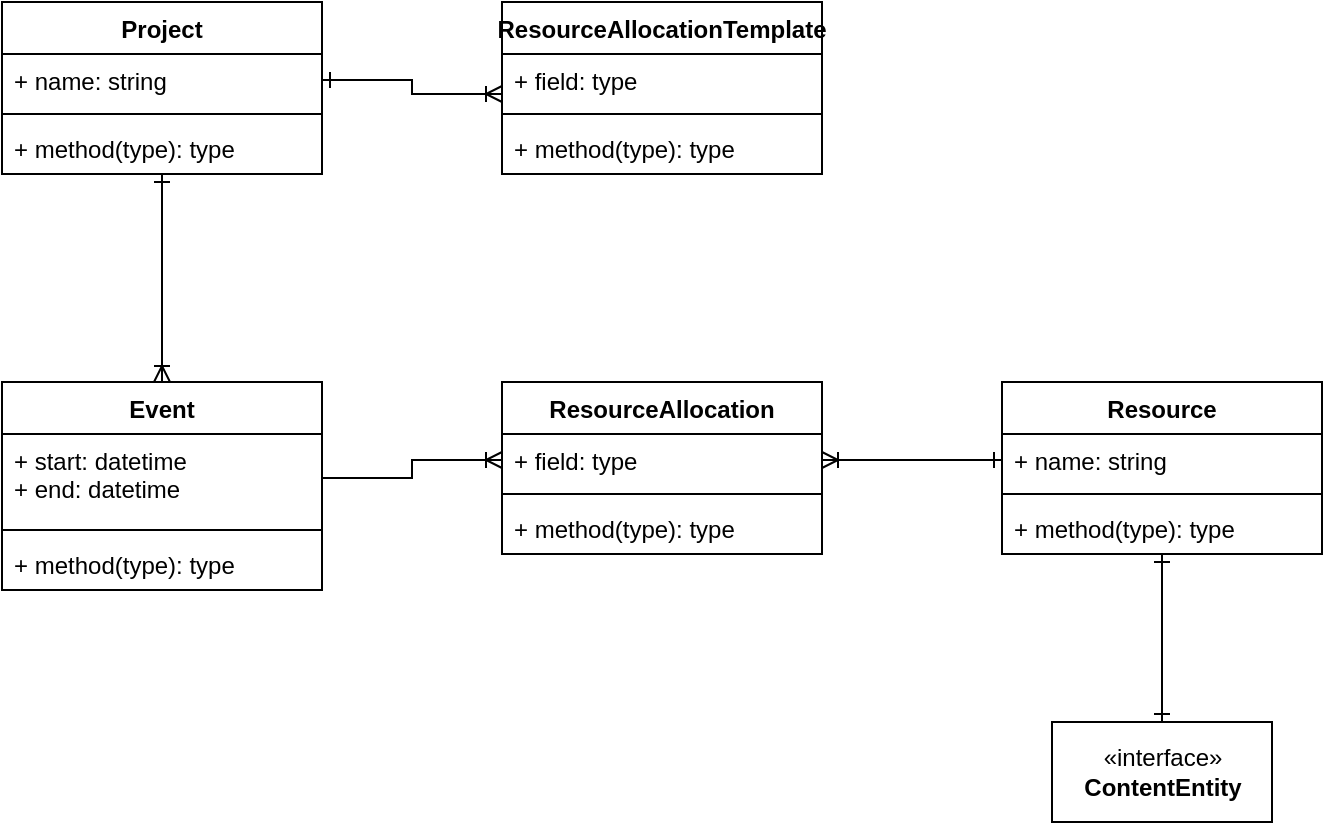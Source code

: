 <mxfile version="13.10.0" type="github">
  <diagram id="fjUCOubWknDg_Pkr6F2H" name="Page-1">
    <mxGraphModel dx="1102" dy="574" grid="1" gridSize="10" guides="1" tooltips="1" connect="1" arrows="1" fold="1" page="1" pageScale="1" pageWidth="850" pageHeight="1100" math="0" shadow="0">
      <root>
        <mxCell id="0" />
        <mxCell id="1" parent="0" />
        <mxCell id="8oBr74GIgmvdzLZzDC9t-1" value="Event" style="swimlane;fontStyle=1;align=center;verticalAlign=top;childLayout=stackLayout;horizontal=1;startSize=26;horizontalStack=0;resizeParent=1;resizeParentMax=0;resizeLast=0;collapsible=1;marginBottom=0;" vertex="1" parent="1">
          <mxGeometry x="120" y="230" width="160" height="104" as="geometry" />
        </mxCell>
        <mxCell id="8oBr74GIgmvdzLZzDC9t-2" value="+ start: datetime&#xa;+ end: datetime&#xa;" style="text;strokeColor=none;fillColor=none;align=left;verticalAlign=top;spacingLeft=4;spacingRight=4;overflow=hidden;rotatable=0;points=[[0,0.5],[1,0.5]];portConstraint=eastwest;" vertex="1" parent="8oBr74GIgmvdzLZzDC9t-1">
          <mxGeometry y="26" width="160" height="44" as="geometry" />
        </mxCell>
        <mxCell id="8oBr74GIgmvdzLZzDC9t-3" value="" style="line;strokeWidth=1;fillColor=none;align=left;verticalAlign=middle;spacingTop=-1;spacingLeft=3;spacingRight=3;rotatable=0;labelPosition=right;points=[];portConstraint=eastwest;" vertex="1" parent="8oBr74GIgmvdzLZzDC9t-1">
          <mxGeometry y="70" width="160" height="8" as="geometry" />
        </mxCell>
        <mxCell id="8oBr74GIgmvdzLZzDC9t-4" value="+ method(type): type" style="text;strokeColor=none;fillColor=none;align=left;verticalAlign=top;spacingLeft=4;spacingRight=4;overflow=hidden;rotatable=0;points=[[0,0.5],[1,0.5]];portConstraint=eastwest;" vertex="1" parent="8oBr74GIgmvdzLZzDC9t-1">
          <mxGeometry y="78" width="160" height="26" as="geometry" />
        </mxCell>
        <mxCell id="8oBr74GIgmvdzLZzDC9t-26" style="edgeStyle=orthogonalEdgeStyle;rounded=0;orthogonalLoop=1;jettySize=auto;html=1;entryX=0.5;entryY=0;entryDx=0;entryDy=0;startArrow=ERone;startFill=0;endArrow=ERone;endFill=0;" edge="1" parent="1" source="8oBr74GIgmvdzLZzDC9t-5" target="8oBr74GIgmvdzLZzDC9t-25">
          <mxGeometry relative="1" as="geometry" />
        </mxCell>
        <mxCell id="8oBr74GIgmvdzLZzDC9t-5" value="Resource" style="swimlane;fontStyle=1;align=center;verticalAlign=top;childLayout=stackLayout;horizontal=1;startSize=26;horizontalStack=0;resizeParent=1;resizeParentMax=0;resizeLast=0;collapsible=1;marginBottom=0;" vertex="1" parent="1">
          <mxGeometry x="620" y="230" width="160" height="86" as="geometry" />
        </mxCell>
        <mxCell id="8oBr74GIgmvdzLZzDC9t-6" value="+ name: string" style="text;strokeColor=none;fillColor=none;align=left;verticalAlign=top;spacingLeft=4;spacingRight=4;overflow=hidden;rotatable=0;points=[[0,0.5],[1,0.5]];portConstraint=eastwest;" vertex="1" parent="8oBr74GIgmvdzLZzDC9t-5">
          <mxGeometry y="26" width="160" height="26" as="geometry" />
        </mxCell>
        <mxCell id="8oBr74GIgmvdzLZzDC9t-7" value="" style="line;strokeWidth=1;fillColor=none;align=left;verticalAlign=middle;spacingTop=-1;spacingLeft=3;spacingRight=3;rotatable=0;labelPosition=right;points=[];portConstraint=eastwest;" vertex="1" parent="8oBr74GIgmvdzLZzDC9t-5">
          <mxGeometry y="52" width="160" height="8" as="geometry" />
        </mxCell>
        <mxCell id="8oBr74GIgmvdzLZzDC9t-8" value="+ method(type): type" style="text;strokeColor=none;fillColor=none;align=left;verticalAlign=top;spacingLeft=4;spacingRight=4;overflow=hidden;rotatable=0;points=[[0,0.5],[1,0.5]];portConstraint=eastwest;" vertex="1" parent="8oBr74GIgmvdzLZzDC9t-5">
          <mxGeometry y="60" width="160" height="26" as="geometry" />
        </mxCell>
        <mxCell id="8oBr74GIgmvdzLZzDC9t-9" value="ResourceAllocation" style="swimlane;fontStyle=1;align=center;verticalAlign=top;childLayout=stackLayout;horizontal=1;startSize=26;horizontalStack=0;resizeParent=1;resizeParentMax=0;resizeLast=0;collapsible=1;marginBottom=0;" vertex="1" parent="1">
          <mxGeometry x="370" y="230" width="160" height="86" as="geometry" />
        </mxCell>
        <mxCell id="8oBr74GIgmvdzLZzDC9t-10" value="+ field: type" style="text;strokeColor=none;fillColor=none;align=left;verticalAlign=top;spacingLeft=4;spacingRight=4;overflow=hidden;rotatable=0;points=[[0,0.5],[1,0.5]];portConstraint=eastwest;" vertex="1" parent="8oBr74GIgmvdzLZzDC9t-9">
          <mxGeometry y="26" width="160" height="26" as="geometry" />
        </mxCell>
        <mxCell id="8oBr74GIgmvdzLZzDC9t-11" value="" style="line;strokeWidth=1;fillColor=none;align=left;verticalAlign=middle;spacingTop=-1;spacingLeft=3;spacingRight=3;rotatable=0;labelPosition=right;points=[];portConstraint=eastwest;" vertex="1" parent="8oBr74GIgmvdzLZzDC9t-9">
          <mxGeometry y="52" width="160" height="8" as="geometry" />
        </mxCell>
        <mxCell id="8oBr74GIgmvdzLZzDC9t-12" value="+ method(type): type" style="text;strokeColor=none;fillColor=none;align=left;verticalAlign=top;spacingLeft=4;spacingRight=4;overflow=hidden;rotatable=0;points=[[0,0.5],[1,0.5]];portConstraint=eastwest;" vertex="1" parent="8oBr74GIgmvdzLZzDC9t-9">
          <mxGeometry y="60" width="160" height="26" as="geometry" />
        </mxCell>
        <mxCell id="8oBr74GIgmvdzLZzDC9t-13" style="edgeStyle=orthogonalEdgeStyle;rounded=0;orthogonalLoop=1;jettySize=auto;html=1;endArrow=ERoneToMany;endFill=0;" edge="1" parent="1" source="8oBr74GIgmvdzLZzDC9t-2" target="8oBr74GIgmvdzLZzDC9t-10">
          <mxGeometry relative="1" as="geometry" />
        </mxCell>
        <mxCell id="8oBr74GIgmvdzLZzDC9t-14" style="edgeStyle=orthogonalEdgeStyle;rounded=0;orthogonalLoop=1;jettySize=auto;html=1;entryX=0;entryY=0.5;entryDx=0;entryDy=0;endArrow=ERone;endFill=0;startArrow=ERoneToMany;startFill=0;" edge="1" parent="1" source="8oBr74GIgmvdzLZzDC9t-10" target="8oBr74GIgmvdzLZzDC9t-6">
          <mxGeometry relative="1" as="geometry" />
        </mxCell>
        <mxCell id="8oBr74GIgmvdzLZzDC9t-19" style="edgeStyle=orthogonalEdgeStyle;rounded=0;orthogonalLoop=1;jettySize=auto;html=1;entryX=0.5;entryY=0;entryDx=0;entryDy=0;startArrow=ERone;startFill=0;endArrow=ERoneToMany;endFill=0;" edge="1" parent="1" source="8oBr74GIgmvdzLZzDC9t-15" target="8oBr74GIgmvdzLZzDC9t-1">
          <mxGeometry relative="1" as="geometry" />
        </mxCell>
        <mxCell id="8oBr74GIgmvdzLZzDC9t-15" value="Project" style="swimlane;fontStyle=1;align=center;verticalAlign=top;childLayout=stackLayout;horizontal=1;startSize=26;horizontalStack=0;resizeParent=1;resizeParentMax=0;resizeLast=0;collapsible=1;marginBottom=0;" vertex="1" parent="1">
          <mxGeometry x="120" y="40" width="160" height="86" as="geometry" />
        </mxCell>
        <mxCell id="8oBr74GIgmvdzLZzDC9t-16" value="+ name: string" style="text;strokeColor=none;fillColor=none;align=left;verticalAlign=top;spacingLeft=4;spacingRight=4;overflow=hidden;rotatable=0;points=[[0,0.5],[1,0.5]];portConstraint=eastwest;" vertex="1" parent="8oBr74GIgmvdzLZzDC9t-15">
          <mxGeometry y="26" width="160" height="26" as="geometry" />
        </mxCell>
        <mxCell id="8oBr74GIgmvdzLZzDC9t-17" value="" style="line;strokeWidth=1;fillColor=none;align=left;verticalAlign=middle;spacingTop=-1;spacingLeft=3;spacingRight=3;rotatable=0;labelPosition=right;points=[];portConstraint=eastwest;" vertex="1" parent="8oBr74GIgmvdzLZzDC9t-15">
          <mxGeometry y="52" width="160" height="8" as="geometry" />
        </mxCell>
        <mxCell id="8oBr74GIgmvdzLZzDC9t-18" value="+ method(type): type" style="text;strokeColor=none;fillColor=none;align=left;verticalAlign=top;spacingLeft=4;spacingRight=4;overflow=hidden;rotatable=0;points=[[0,0.5],[1,0.5]];portConstraint=eastwest;" vertex="1" parent="8oBr74GIgmvdzLZzDC9t-15">
          <mxGeometry y="60" width="160" height="26" as="geometry" />
        </mxCell>
        <mxCell id="8oBr74GIgmvdzLZzDC9t-20" value="ResourceAllocationTemplate" style="swimlane;fontStyle=1;align=center;verticalAlign=top;childLayout=stackLayout;horizontal=1;startSize=26;horizontalStack=0;resizeParent=1;resizeParentMax=0;resizeLast=0;collapsible=1;marginBottom=0;" vertex="1" parent="1">
          <mxGeometry x="370" y="40" width="160" height="86" as="geometry" />
        </mxCell>
        <mxCell id="8oBr74GIgmvdzLZzDC9t-21" value="+ field: type" style="text;strokeColor=none;fillColor=none;align=left;verticalAlign=top;spacingLeft=4;spacingRight=4;overflow=hidden;rotatable=0;points=[[0,0.5],[1,0.5]];portConstraint=eastwest;" vertex="1" parent="8oBr74GIgmvdzLZzDC9t-20">
          <mxGeometry y="26" width="160" height="26" as="geometry" />
        </mxCell>
        <mxCell id="8oBr74GIgmvdzLZzDC9t-22" value="" style="line;strokeWidth=1;fillColor=none;align=left;verticalAlign=middle;spacingTop=-1;spacingLeft=3;spacingRight=3;rotatable=0;labelPosition=right;points=[];portConstraint=eastwest;" vertex="1" parent="8oBr74GIgmvdzLZzDC9t-20">
          <mxGeometry y="52" width="160" height="8" as="geometry" />
        </mxCell>
        <mxCell id="8oBr74GIgmvdzLZzDC9t-23" value="+ method(type): type" style="text;strokeColor=none;fillColor=none;align=left;verticalAlign=top;spacingLeft=4;spacingRight=4;overflow=hidden;rotatable=0;points=[[0,0.5],[1,0.5]];portConstraint=eastwest;" vertex="1" parent="8oBr74GIgmvdzLZzDC9t-20">
          <mxGeometry y="60" width="160" height="26" as="geometry" />
        </mxCell>
        <mxCell id="8oBr74GIgmvdzLZzDC9t-24" style="edgeStyle=orthogonalEdgeStyle;rounded=0;orthogonalLoop=1;jettySize=auto;html=1;entryX=0;entryY=0.769;entryDx=0;entryDy=0;entryPerimeter=0;startArrow=ERone;startFill=0;endArrow=ERoneToMany;endFill=0;" edge="1" parent="1" source="8oBr74GIgmvdzLZzDC9t-16" target="8oBr74GIgmvdzLZzDC9t-21">
          <mxGeometry relative="1" as="geometry" />
        </mxCell>
        <mxCell id="8oBr74GIgmvdzLZzDC9t-25" value="«interface»&lt;br&gt;&lt;b&gt;ContentEntity&lt;/b&gt;" style="html=1;" vertex="1" parent="1">
          <mxGeometry x="645" y="400" width="110" height="50" as="geometry" />
        </mxCell>
      </root>
    </mxGraphModel>
  </diagram>
</mxfile>
